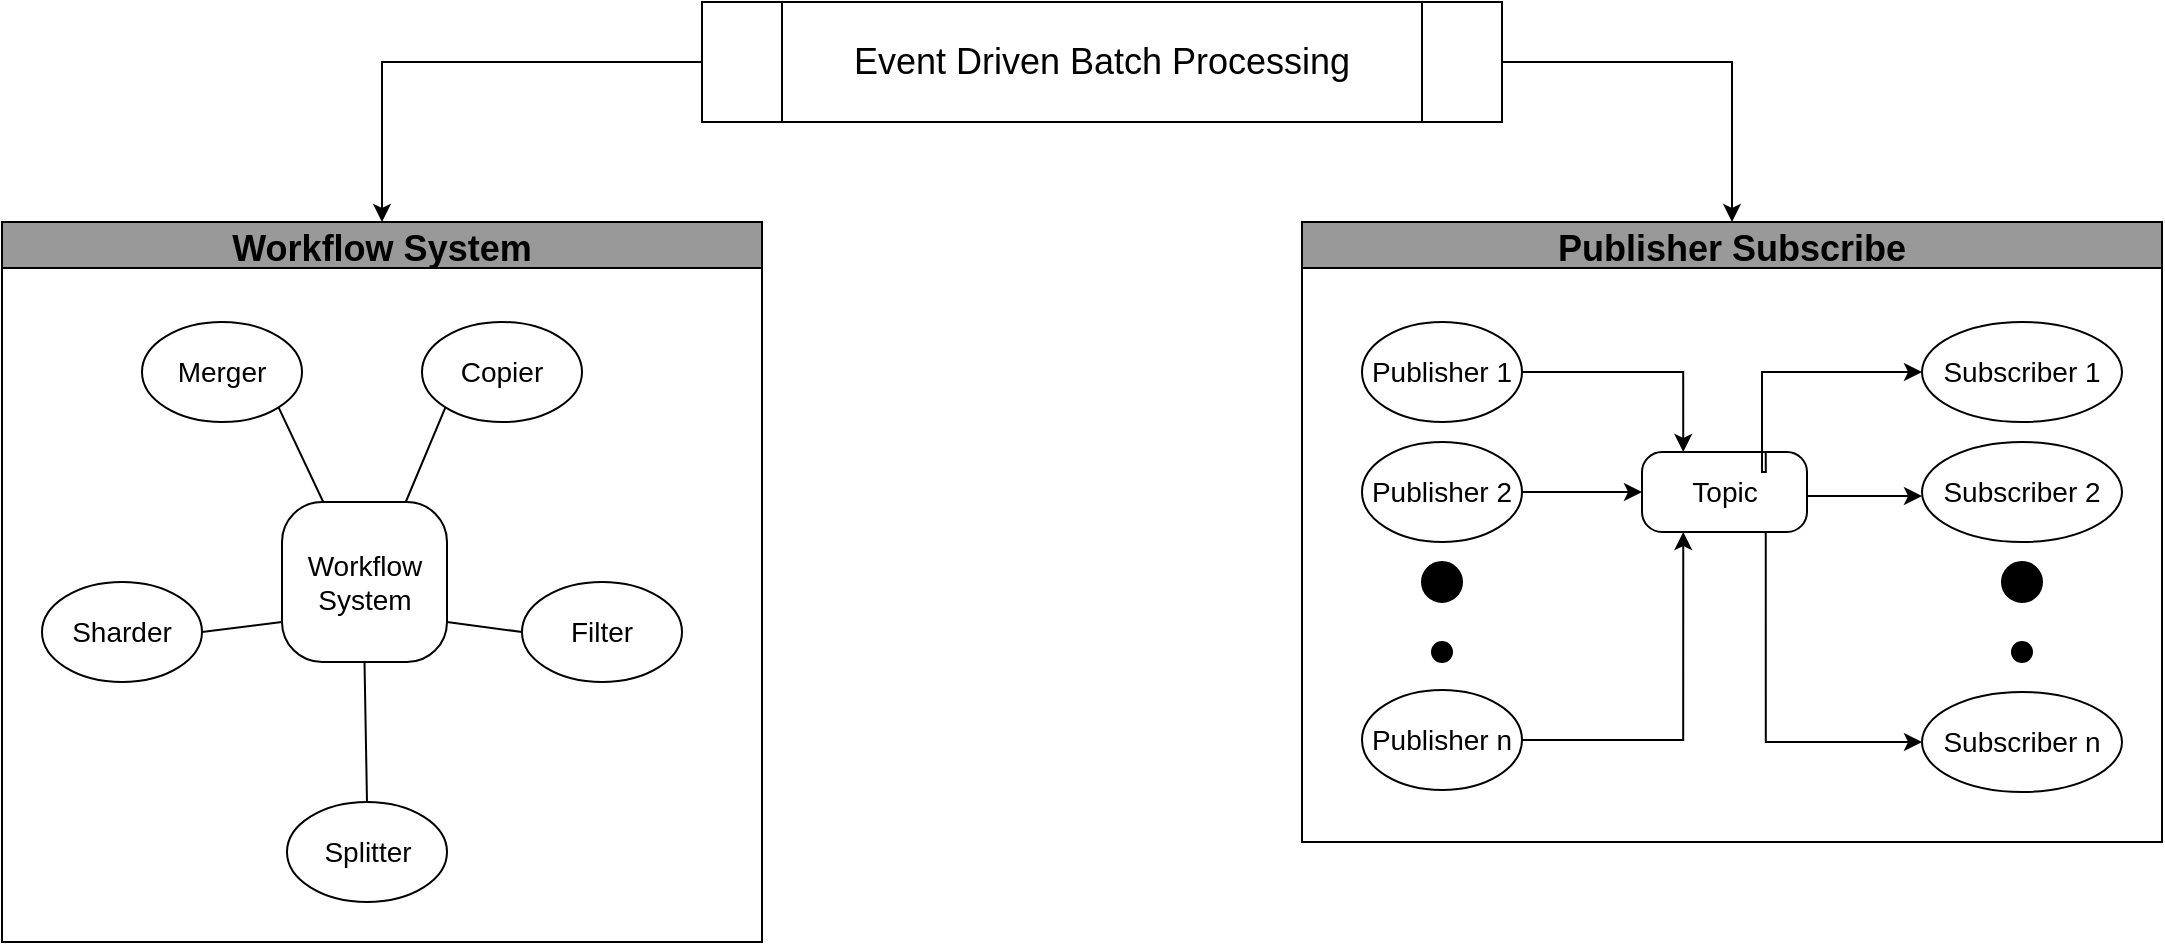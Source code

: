 <mxfile version="15.9.4" type="github">
  <diagram id="WvXS4_I_WWrjFqloq2AS" name="Page-1">
    <mxGraphModel dx="1342" dy="582" grid="1" gridSize="10" guides="1" tooltips="1" connect="1" arrows="1" fold="1" page="1" pageScale="1" pageWidth="1169" pageHeight="827" math="0" shadow="0">
      <root>
        <mxCell id="0" />
        <mxCell id="1" parent="0" />
        <mxCell id="6pUouMOTaSm1BJBLfVju-49" style="edgeStyle=orthogonalEdgeStyle;rounded=0;orthogonalLoop=1;jettySize=auto;html=1;exitX=0;exitY=0.5;exitDx=0;exitDy=0;entryX=0.5;entryY=0;entryDx=0;entryDy=0;fontSize=18;" parent="1" source="6pUouMOTaSm1BJBLfVju-15" target="6pUouMOTaSm1BJBLfVju-46" edge="1">
          <mxGeometry relative="1" as="geometry" />
        </mxCell>
        <mxCell id="6pUouMOTaSm1BJBLfVju-50" style="edgeStyle=orthogonalEdgeStyle;rounded=0;orthogonalLoop=1;jettySize=auto;html=1;exitX=1;exitY=0.5;exitDx=0;exitDy=0;entryX=0.5;entryY=0;entryDx=0;entryDy=0;fontSize=18;" parent="1" source="6pUouMOTaSm1BJBLfVju-15" target="6pUouMOTaSm1BJBLfVju-48" edge="1">
          <mxGeometry relative="1" as="geometry" />
        </mxCell>
        <mxCell id="6pUouMOTaSm1BJBLfVju-15" value="&lt;span&gt;&lt;font style=&quot;font-size: 18px&quot;&gt;Event Driven Batch Processing&lt;/font&gt;&lt;/span&gt;" style="shape=process;whiteSpace=wrap;html=1;backgroundOutline=1;fontSize=14;fillColor=none;" parent="1" vertex="1">
          <mxGeometry x="390" y="80" width="400" height="60" as="geometry" />
        </mxCell>
        <mxCell id="6pUouMOTaSm1BJBLfVju-46" value="Workflow System" style="swimlane;fontSize=18;fillColor=#999999;" parent="1" vertex="1">
          <mxGeometry x="40" y="190" width="380" height="360" as="geometry" />
        </mxCell>
        <mxCell id="6pUouMOTaSm1BJBLfVju-2" value="Workflow System" style="rounded=1;whiteSpace=wrap;html=1;fontSize=14;arcSize=25;" parent="6pUouMOTaSm1BJBLfVju-46" vertex="1">
          <mxGeometry x="140" y="140" width="82.5" height="80" as="geometry" />
        </mxCell>
        <mxCell id="6pUouMOTaSm1BJBLfVju-3" value="Copier" style="ellipse;whiteSpace=wrap;html=1;fontSize=14;" parent="6pUouMOTaSm1BJBLfVju-46" vertex="1">
          <mxGeometry x="210" y="50" width="80" height="50" as="geometry" />
        </mxCell>
        <mxCell id="6pUouMOTaSm1BJBLfVju-4" value="" style="endArrow=none;html=1;rounded=0;fontSize=14;exitX=0.75;exitY=0;exitDx=0;exitDy=0;entryX=0;entryY=1;entryDx=0;entryDy=0;" parent="6pUouMOTaSm1BJBLfVju-46" source="6pUouMOTaSm1BJBLfVju-2" target="6pUouMOTaSm1BJBLfVju-3" edge="1">
          <mxGeometry width="50" height="50" relative="1" as="geometry">
            <mxPoint x="250" y="180" as="sourcePoint" />
            <mxPoint x="300" y="130" as="targetPoint" />
          </mxGeometry>
        </mxCell>
        <mxCell id="6pUouMOTaSm1BJBLfVju-5" value="Filter" style="ellipse;whiteSpace=wrap;html=1;fontSize=14;" parent="6pUouMOTaSm1BJBLfVju-46" vertex="1">
          <mxGeometry x="260" y="180" width="80" height="50" as="geometry" />
        </mxCell>
        <mxCell id="6pUouMOTaSm1BJBLfVju-6" value="Splitter" style="ellipse;whiteSpace=wrap;html=1;fontSize=14;" parent="6pUouMOTaSm1BJBLfVju-46" vertex="1">
          <mxGeometry x="142.5" y="290" width="80" height="50" as="geometry" />
        </mxCell>
        <mxCell id="6pUouMOTaSm1BJBLfVju-7" value="Sharder" style="ellipse;whiteSpace=wrap;html=1;fontSize=14;" parent="6pUouMOTaSm1BJBLfVju-46" vertex="1">
          <mxGeometry x="20" y="180" width="80" height="50" as="geometry" />
        </mxCell>
        <mxCell id="6pUouMOTaSm1BJBLfVju-9" value="Merger" style="ellipse;whiteSpace=wrap;html=1;fontSize=14;" parent="6pUouMOTaSm1BJBLfVju-46" vertex="1">
          <mxGeometry x="70" y="50" width="80" height="50" as="geometry" />
        </mxCell>
        <mxCell id="6pUouMOTaSm1BJBLfVju-10" value="" style="endArrow=none;html=1;rounded=0;fontSize=14;exitX=0.25;exitY=0;exitDx=0;exitDy=0;entryX=1;entryY=1;entryDx=0;entryDy=0;" parent="6pUouMOTaSm1BJBLfVju-46" source="6pUouMOTaSm1BJBLfVju-2" target="6pUouMOTaSm1BJBLfVju-9" edge="1">
          <mxGeometry width="50" height="50" relative="1" as="geometry">
            <mxPoint x="290" y="210" as="sourcePoint" />
            <mxPoint x="150" y="100" as="targetPoint" />
          </mxGeometry>
        </mxCell>
        <mxCell id="6pUouMOTaSm1BJBLfVju-11" value="" style="endArrow=none;html=1;rounded=0;fontSize=14;entryX=0;entryY=0.5;entryDx=0;entryDy=0;exitX=1;exitY=0.75;exitDx=0;exitDy=0;" parent="6pUouMOTaSm1BJBLfVju-46" source="6pUouMOTaSm1BJBLfVju-2" target="6pUouMOTaSm1BJBLfVju-5" edge="1">
          <mxGeometry width="50" height="50" relative="1" as="geometry">
            <mxPoint x="290" y="210" as="sourcePoint" />
            <mxPoint x="340" y="160" as="targetPoint" />
          </mxGeometry>
        </mxCell>
        <mxCell id="6pUouMOTaSm1BJBLfVju-12" value="" style="endArrow=none;html=1;rounded=0;fontSize=14;entryX=1;entryY=0.5;entryDx=0;entryDy=0;exitX=0;exitY=0.75;exitDx=0;exitDy=0;" parent="6pUouMOTaSm1BJBLfVju-46" source="6pUouMOTaSm1BJBLfVju-2" target="6pUouMOTaSm1BJBLfVju-7" edge="1">
          <mxGeometry width="50" height="50" relative="1" as="geometry">
            <mxPoint x="290" y="210" as="sourcePoint" />
            <mxPoint x="340" y="160" as="targetPoint" />
          </mxGeometry>
        </mxCell>
        <mxCell id="6pUouMOTaSm1BJBLfVju-14" value="" style="endArrow=none;html=1;rounded=0;fontSize=14;exitX=0.5;exitY=0;exitDx=0;exitDy=0;entryX=0.5;entryY=1;entryDx=0;entryDy=0;" parent="6pUouMOTaSm1BJBLfVju-46" source="6pUouMOTaSm1BJBLfVju-6" target="6pUouMOTaSm1BJBLfVju-2" edge="1">
          <mxGeometry width="50" height="50" relative="1" as="geometry">
            <mxPoint x="220" y="260" as="sourcePoint" />
            <mxPoint x="270" y="210" as="targetPoint" />
          </mxGeometry>
        </mxCell>
        <mxCell id="6pUouMOTaSm1BJBLfVju-48" value="Publisher Subscribe" style="swimlane;fontSize=18;fillColor=#999999;" parent="1" vertex="1">
          <mxGeometry x="690" y="190" width="430" height="310" as="geometry" />
        </mxCell>
        <mxCell id="6pUouMOTaSm1BJBLfVju-17" value="Topic" style="rounded=1;whiteSpace=wrap;html=1;fontSize=14;arcSize=25;" parent="6pUouMOTaSm1BJBLfVju-48" vertex="1">
          <mxGeometry x="170" y="115" width="82.5" height="40" as="geometry" />
        </mxCell>
        <mxCell id="6pUouMOTaSm1BJBLfVju-39" style="edgeStyle=orthogonalEdgeStyle;rounded=0;orthogonalLoop=1;jettySize=auto;html=1;exitX=1;exitY=0.5;exitDx=0;exitDy=0;entryX=0.25;entryY=0;entryDx=0;entryDy=0;fontSize=18;" parent="6pUouMOTaSm1BJBLfVju-48" source="6pUouMOTaSm1BJBLfVju-18" target="6pUouMOTaSm1BJBLfVju-17" edge="1">
          <mxGeometry relative="1" as="geometry" />
        </mxCell>
        <mxCell id="6pUouMOTaSm1BJBLfVju-18" value="Publisher 1" style="ellipse;whiteSpace=wrap;html=1;fontSize=14;" parent="6pUouMOTaSm1BJBLfVju-48" vertex="1">
          <mxGeometry x="30" y="50" width="80" height="50" as="geometry" />
        </mxCell>
        <mxCell id="6pUouMOTaSm1BJBLfVju-40" style="edgeStyle=orthogonalEdgeStyle;rounded=0;orthogonalLoop=1;jettySize=auto;html=1;exitX=1;exitY=0.5;exitDx=0;exitDy=0;entryX=0;entryY=0.5;entryDx=0;entryDy=0;fontSize=18;" parent="6pUouMOTaSm1BJBLfVju-48" source="6pUouMOTaSm1BJBLfVju-22" target="6pUouMOTaSm1BJBLfVju-17" edge="1">
          <mxGeometry relative="1" as="geometry" />
        </mxCell>
        <mxCell id="6pUouMOTaSm1BJBLfVju-22" value="Publisher 2" style="ellipse;whiteSpace=wrap;html=1;fontSize=14;" parent="6pUouMOTaSm1BJBLfVju-48" vertex="1">
          <mxGeometry x="30" y="110" width="80" height="50" as="geometry" />
        </mxCell>
        <mxCell id="6pUouMOTaSm1BJBLfVju-41" style="edgeStyle=orthogonalEdgeStyle;rounded=0;orthogonalLoop=1;jettySize=auto;html=1;exitX=1;exitY=0.5;exitDx=0;exitDy=0;entryX=0.25;entryY=1;entryDx=0;entryDy=0;fontSize=18;" parent="6pUouMOTaSm1BJBLfVju-48" source="6pUouMOTaSm1BJBLfVju-26" target="6pUouMOTaSm1BJBLfVju-17" edge="1">
          <mxGeometry relative="1" as="geometry" />
        </mxCell>
        <mxCell id="6pUouMOTaSm1BJBLfVju-26" value="Publisher n" style="ellipse;whiteSpace=wrap;html=1;fontSize=14;" parent="6pUouMOTaSm1BJBLfVju-48" vertex="1">
          <mxGeometry x="30" y="234" width="80" height="50" as="geometry" />
        </mxCell>
        <mxCell id="6pUouMOTaSm1BJBLfVju-27" value="" style="ellipse;whiteSpace=wrap;html=1;fontSize=18;fillColor=#000000;" parent="6pUouMOTaSm1BJBLfVju-48" vertex="1">
          <mxGeometry x="60" y="170" width="20" height="20" as="geometry" />
        </mxCell>
        <mxCell id="6pUouMOTaSm1BJBLfVju-28" value="" style="ellipse;whiteSpace=wrap;html=1;fontSize=18;fillColor=#000000;" parent="6pUouMOTaSm1BJBLfVju-48" vertex="1">
          <mxGeometry x="65" y="210" width="10" height="10" as="geometry" />
        </mxCell>
        <mxCell id="6pUouMOTaSm1BJBLfVju-32" value="Subscriber 1" style="ellipse;whiteSpace=wrap;html=1;fontSize=14;" parent="6pUouMOTaSm1BJBLfVju-48" vertex="1">
          <mxGeometry x="310" y="50" width="100" height="50" as="geometry" />
        </mxCell>
        <mxCell id="6pUouMOTaSm1BJBLfVju-43" style="edgeStyle=orthogonalEdgeStyle;rounded=0;orthogonalLoop=1;jettySize=auto;html=1;exitX=0.75;exitY=0;exitDx=0;exitDy=0;fontSize=18;entryX=0;entryY=0.5;entryDx=0;entryDy=0;" parent="6pUouMOTaSm1BJBLfVju-48" source="6pUouMOTaSm1BJBLfVju-17" target="6pUouMOTaSm1BJBLfVju-32" edge="1">
          <mxGeometry relative="1" as="geometry">
            <mxPoint x="300" y="75" as="targetPoint" />
            <Array as="points">
              <mxPoint x="230" y="125" />
              <mxPoint x="230" y="75" />
            </Array>
          </mxGeometry>
        </mxCell>
        <mxCell id="6pUouMOTaSm1BJBLfVju-35" value="" style="ellipse;whiteSpace=wrap;html=1;fontSize=18;fillColor=#000000;" parent="6pUouMOTaSm1BJBLfVju-48" vertex="1">
          <mxGeometry x="350" y="170" width="20" height="20" as="geometry" />
        </mxCell>
        <mxCell id="6pUouMOTaSm1BJBLfVju-36" value="" style="ellipse;whiteSpace=wrap;html=1;fontSize=18;fillColor=#000000;" parent="6pUouMOTaSm1BJBLfVju-48" vertex="1">
          <mxGeometry x="355" y="210" width="10" height="10" as="geometry" />
        </mxCell>
        <mxCell id="6pUouMOTaSm1BJBLfVju-37" value="Subscriber 2" style="ellipse;whiteSpace=wrap;html=1;fontSize=14;" parent="6pUouMOTaSm1BJBLfVju-48" vertex="1">
          <mxGeometry x="310" y="110" width="100" height="50" as="geometry" />
        </mxCell>
        <mxCell id="6pUouMOTaSm1BJBLfVju-45" style="edgeStyle=orthogonalEdgeStyle;rounded=0;orthogonalLoop=1;jettySize=auto;html=1;exitX=1;exitY=0.5;exitDx=0;exitDy=0;fontSize=18;entryX=0;entryY=0.54;entryDx=0;entryDy=0;entryPerimeter=0;" parent="6pUouMOTaSm1BJBLfVju-48" source="6pUouMOTaSm1BJBLfVju-17" target="6pUouMOTaSm1BJBLfVju-37" edge="1">
          <mxGeometry relative="1" as="geometry">
            <mxPoint x="290" y="137" as="targetPoint" />
            <Array as="points">
              <mxPoint x="253" y="137" />
            </Array>
          </mxGeometry>
        </mxCell>
        <mxCell id="6pUouMOTaSm1BJBLfVju-38" value="Subscriber n" style="ellipse;whiteSpace=wrap;html=1;fontSize=14;" parent="6pUouMOTaSm1BJBLfVju-48" vertex="1">
          <mxGeometry x="310" y="235" width="100" height="50" as="geometry" />
        </mxCell>
        <mxCell id="6pUouMOTaSm1BJBLfVju-44" style="edgeStyle=orthogonalEdgeStyle;rounded=0;orthogonalLoop=1;jettySize=auto;html=1;exitX=0.75;exitY=1;exitDx=0;exitDy=0;entryX=0;entryY=0.5;entryDx=0;entryDy=0;fontSize=18;" parent="6pUouMOTaSm1BJBLfVju-48" source="6pUouMOTaSm1BJBLfVju-17" target="6pUouMOTaSm1BJBLfVju-38" edge="1">
          <mxGeometry relative="1" as="geometry" />
        </mxCell>
      </root>
    </mxGraphModel>
  </diagram>
</mxfile>

